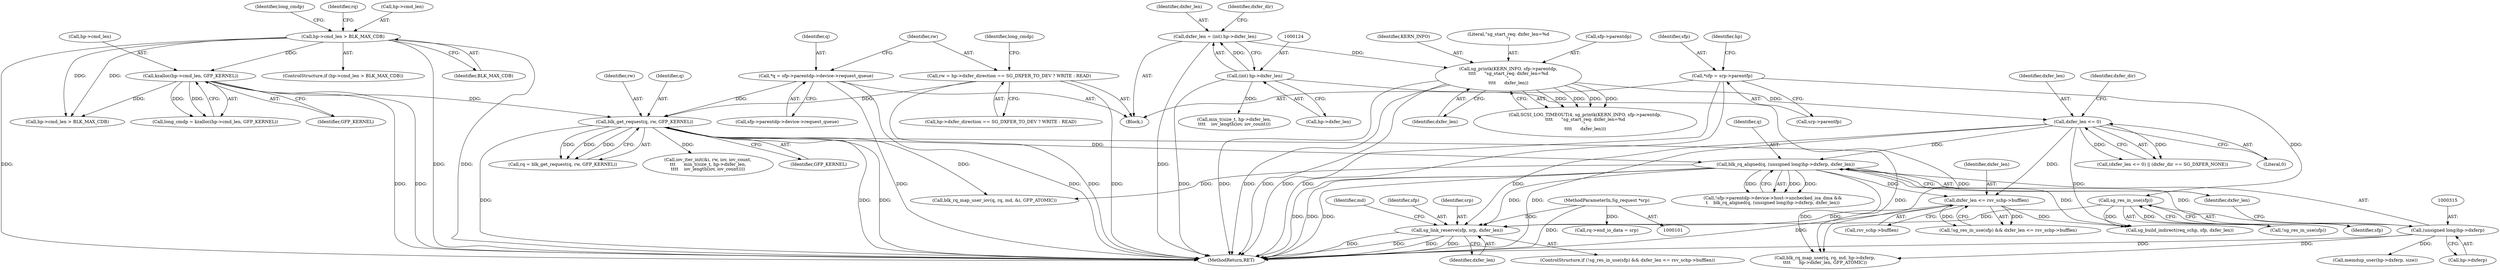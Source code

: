 digraph "0_linux_fdc81f45e9f57858da6351836507fbcf1b7583ee@pointer" {
"1000341" [label="(Call,sg_link_reserve(sfp, srp, dxfer_len))"];
"1000334" [label="(Call,sg_res_in_use(sfp))"];
"1000108" [label="(Call,*sfp = srp->parentfp)"];
"1000102" [label="(MethodParameterIn,Sg_request *srp)"];
"1000312" [label="(Call,blk_rq_aligned(q, (unsigned long)hp->dxferp, dxfer_len))"];
"1000212" [label="(Call,blk_get_request(q, rw, GFP_KERNEL))"];
"1000155" [label="(Call,*q = sfp->parentdp->device->request_queue)"];
"1000167" [label="(Call,rw = hp->dxfer_direction == SG_DXFER_TO_DEV ? WRITE : READ)"];
"1000199" [label="(Call,kzalloc(hp->cmd_len, GFP_KERNEL))"];
"1000191" [label="(Call,hp->cmd_len > BLK_MAX_CDB)"];
"1000314" [label="(Call,(unsigned long)hp->dxferp)"];
"1000277" [label="(Call,dxfer_len <= 0)"];
"1000183" [label="(Call,sg_printk(KERN_INFO, sfp->parentdp,\n\t\t\t\t      \"sg_start_req: dxfer_len=%d\n\",\n\t\t\t\t      dxfer_len))"];
"1000121" [label="(Call,dxfer_len = (int) hp->dxfer_len)"];
"1000123" [label="(Call,(int) hp->dxfer_len)"];
"1000336" [label="(Call,dxfer_len <= rsv_schp->bufflen)"];
"1000337" [label="(Identifier,dxfer_len)"];
"1000334" [label="(Call,sg_res_in_use(sfp))"];
"1000336" [label="(Call,dxfer_len <= rsv_schp->bufflen)"];
"1000157" [label="(Call,sfp->parentdp->device->request_queue)"];
"1000281" [label="(Identifier,dxfer_dir)"];
"1000344" [label="(Identifier,dxfer_len)"];
"1000228" [label="(Call,hp->cmd_len > BLK_MAX_CDB)"];
"1000195" [label="(Identifier,BLK_MAX_CDB)"];
"1000457" [label="(Call,blk_rq_map_user_iov(q, rq, md, &i, GFP_ATOMIC))"];
"1000200" [label="(Call,hp->cmd_len)"];
"1000314" [label="(Call,(unsigned long)hp->dxferp)"];
"1000110" [label="(Call,srp->parentfp)"];
"1000156" [label="(Identifier,q)"];
"1000108" [label="(Call,*sfp = srp->parentfp)"];
"1000115" [label="(Identifier,hp)"];
"1000168" [label="(Identifier,rw)"];
"1000316" [label="(Call,hp->dxferp)"];
"1000183" [label="(Call,sg_printk(KERN_INFO, sfp->parentdp,\n\t\t\t\t      \"sg_start_req: dxfer_len=%d\n\",\n\t\t\t\t      dxfer_len))"];
"1000155" [label="(Call,*q = sfp->parentdp->device->request_queue)"];
"1000123" [label="(Call,(int) hp->dxfer_len)"];
"1000319" [label="(Identifier,dxfer_len)"];
"1000203" [label="(Identifier,GFP_KERNEL)"];
"1000312" [label="(Call,blk_rq_aligned(q, (unsigned long)hp->dxferp, dxfer_len))"];
"1000359" [label="(Identifier,md)"];
"1000332" [label="(Call,!sg_res_in_use(sfp) && dxfer_len <= rsv_schp->bufflen)"];
"1000301" [label="(Call,!sfp->parentdp->device->host->unchecked_isa_dma &&\n\t    blk_rq_aligned(q, (unsigned long)hp->dxferp, dxfer_len))"];
"1000447" [label="(Call,min_t(size_t, hp->dxfer_len,\n\t\t\t\t    iov_length(iov, iov_count)))"];
"1000258" [label="(Call,rq->end_io_data = srp)"];
"1000192" [label="(Call,hp->cmd_len)"];
"1000349" [label="(Call,sg_build_indirect(req_schp, sfp, dxfer_len))"];
"1000469" [label="(Call,blk_rq_map_user(q, rq, md, hp->dxferp,\n\t\t\t\t      hp->dxfer_len, GFP_ATOMIC))"];
"1000169" [label="(Call,hp->dxfer_direction == SG_DXFER_TO_DEV ? WRITE : READ)"];
"1000331" [label="(ControlStructure,if (!sg_res_in_use(sfp) && dxfer_len <= rsv_schp->bufflen))"];
"1000185" [label="(Call,sfp->parentdp)"];
"1000198" [label="(Identifier,long_cmdp)"];
"1000197" [label="(Call,long_cmdp = kzalloc(hp->cmd_len, GFP_KERNEL))"];
"1000313" [label="(Identifier,q)"];
"1000211" [label="(Identifier,rq)"];
"1000342" [label="(Identifier,sfp)"];
"1000276" [label="(Call,(dxfer_len <= 0) || (dxfer_dir == SG_DXFER_NONE))"];
"1000104" [label="(Block,)"];
"1000184" [label="(Identifier,KERN_INFO)"];
"1000189" [label="(Identifier,dxfer_len)"];
"1000122" [label="(Identifier,dxfer_len)"];
"1000199" [label="(Call,kzalloc(hp->cmd_len, GFP_KERNEL))"];
"1000341" [label="(Call,sg_link_reserve(sfp, srp, dxfer_len))"];
"1000102" [label="(MethodParameterIn,Sg_request *srp)"];
"1000333" [label="(Call,!sg_res_in_use(sfp))"];
"1000125" [label="(Call,hp->dxfer_len)"];
"1000212" [label="(Call,blk_get_request(q, rw, GFP_KERNEL))"];
"1000214" [label="(Identifier,rw)"];
"1000167" [label="(Call,rw = hp->dxfer_direction == SG_DXFER_TO_DEV ? WRITE : READ)"];
"1000430" [label="(Call,memdup_user(hp->dxferp, size))"];
"1000191" [label="(Call,hp->cmd_len > BLK_MAX_CDB)"];
"1000179" [label="(Identifier,long_cmdp)"];
"1000278" [label="(Identifier,dxfer_len)"];
"1000188" [label="(Literal,\"sg_start_req: dxfer_len=%d\n\")"];
"1000277" [label="(Call,dxfer_len <= 0)"];
"1000279" [label="(Literal,0)"];
"1000507" [label="(MethodReturn,RET)"];
"1000130" [label="(Identifier,dxfer_dir)"];
"1000343" [label="(Identifier,srp)"];
"1000335" [label="(Identifier,sfp)"];
"1000181" [label="(Call,SCSI_LOG_TIMEOUT(4, sg_printk(KERN_INFO, sfp->parentdp,\n\t\t\t\t      \"sg_start_req: dxfer_len=%d\n\",\n\t\t\t\t      dxfer_len)))"];
"1000121" [label="(Call,dxfer_len = (int) hp->dxfer_len)"];
"1000338" [label="(Call,rsv_schp->bufflen)"];
"1000213" [label="(Identifier,q)"];
"1000109" [label="(Identifier,sfp)"];
"1000190" [label="(ControlStructure,if (hp->cmd_len > BLK_MAX_CDB))"];
"1000210" [label="(Call,rq = blk_get_request(q, rw, GFP_KERNEL))"];
"1000441" [label="(Call,iov_iter_init(&i, rw, iov, iov_count,\n\t\t\t      min_t(size_t, hp->dxfer_len,\n\t\t\t\t    iov_length(iov, iov_count))))"];
"1000215" [label="(Identifier,GFP_KERNEL)"];
"1000341" -> "1000331"  [label="AST: "];
"1000341" -> "1000344"  [label="CFG: "];
"1000342" -> "1000341"  [label="AST: "];
"1000343" -> "1000341"  [label="AST: "];
"1000344" -> "1000341"  [label="AST: "];
"1000359" -> "1000341"  [label="CFG: "];
"1000341" -> "1000507"  [label="DDG: "];
"1000341" -> "1000507"  [label="DDG: "];
"1000341" -> "1000507"  [label="DDG: "];
"1000341" -> "1000507"  [label="DDG: "];
"1000334" -> "1000341"  [label="DDG: "];
"1000102" -> "1000341"  [label="DDG: "];
"1000312" -> "1000341"  [label="DDG: "];
"1000277" -> "1000341"  [label="DDG: "];
"1000336" -> "1000341"  [label="DDG: "];
"1000334" -> "1000333"  [label="AST: "];
"1000334" -> "1000335"  [label="CFG: "];
"1000335" -> "1000334"  [label="AST: "];
"1000333" -> "1000334"  [label="CFG: "];
"1000334" -> "1000333"  [label="DDG: "];
"1000108" -> "1000334"  [label="DDG: "];
"1000334" -> "1000349"  [label="DDG: "];
"1000108" -> "1000104"  [label="AST: "];
"1000108" -> "1000110"  [label="CFG: "];
"1000109" -> "1000108"  [label="AST: "];
"1000110" -> "1000108"  [label="AST: "];
"1000115" -> "1000108"  [label="CFG: "];
"1000108" -> "1000507"  [label="DDG: "];
"1000108" -> "1000507"  [label="DDG: "];
"1000102" -> "1000101"  [label="AST: "];
"1000102" -> "1000507"  [label="DDG: "];
"1000102" -> "1000258"  [label="DDG: "];
"1000312" -> "1000301"  [label="AST: "];
"1000312" -> "1000319"  [label="CFG: "];
"1000313" -> "1000312"  [label="AST: "];
"1000314" -> "1000312"  [label="AST: "];
"1000319" -> "1000312"  [label="AST: "];
"1000301" -> "1000312"  [label="CFG: "];
"1000312" -> "1000507"  [label="DDG: "];
"1000312" -> "1000507"  [label="DDG: "];
"1000312" -> "1000507"  [label="DDG: "];
"1000312" -> "1000301"  [label="DDG: "];
"1000312" -> "1000301"  [label="DDG: "];
"1000312" -> "1000301"  [label="DDG: "];
"1000212" -> "1000312"  [label="DDG: "];
"1000314" -> "1000312"  [label="DDG: "];
"1000277" -> "1000312"  [label="DDG: "];
"1000312" -> "1000336"  [label="DDG: "];
"1000312" -> "1000349"  [label="DDG: "];
"1000312" -> "1000457"  [label="DDG: "];
"1000312" -> "1000469"  [label="DDG: "];
"1000212" -> "1000210"  [label="AST: "];
"1000212" -> "1000215"  [label="CFG: "];
"1000213" -> "1000212"  [label="AST: "];
"1000214" -> "1000212"  [label="AST: "];
"1000215" -> "1000212"  [label="AST: "];
"1000210" -> "1000212"  [label="CFG: "];
"1000212" -> "1000507"  [label="DDG: "];
"1000212" -> "1000507"  [label="DDG: "];
"1000212" -> "1000507"  [label="DDG: "];
"1000212" -> "1000210"  [label="DDG: "];
"1000212" -> "1000210"  [label="DDG: "];
"1000212" -> "1000210"  [label="DDG: "];
"1000155" -> "1000212"  [label="DDG: "];
"1000167" -> "1000212"  [label="DDG: "];
"1000199" -> "1000212"  [label="DDG: "];
"1000212" -> "1000441"  [label="DDG: "];
"1000212" -> "1000457"  [label="DDG: "];
"1000212" -> "1000469"  [label="DDG: "];
"1000155" -> "1000104"  [label="AST: "];
"1000155" -> "1000157"  [label="CFG: "];
"1000156" -> "1000155"  [label="AST: "];
"1000157" -> "1000155"  [label="AST: "];
"1000168" -> "1000155"  [label="CFG: "];
"1000155" -> "1000507"  [label="DDG: "];
"1000155" -> "1000507"  [label="DDG: "];
"1000167" -> "1000104"  [label="AST: "];
"1000167" -> "1000169"  [label="CFG: "];
"1000168" -> "1000167"  [label="AST: "];
"1000169" -> "1000167"  [label="AST: "];
"1000179" -> "1000167"  [label="CFG: "];
"1000167" -> "1000507"  [label="DDG: "];
"1000167" -> "1000507"  [label="DDG: "];
"1000199" -> "1000197"  [label="AST: "];
"1000199" -> "1000203"  [label="CFG: "];
"1000200" -> "1000199"  [label="AST: "];
"1000203" -> "1000199"  [label="AST: "];
"1000197" -> "1000199"  [label="CFG: "];
"1000199" -> "1000507"  [label="DDG: "];
"1000199" -> "1000507"  [label="DDG: "];
"1000199" -> "1000197"  [label="DDG: "];
"1000199" -> "1000197"  [label="DDG: "];
"1000191" -> "1000199"  [label="DDG: "];
"1000199" -> "1000228"  [label="DDG: "];
"1000191" -> "1000190"  [label="AST: "];
"1000191" -> "1000195"  [label="CFG: "];
"1000192" -> "1000191"  [label="AST: "];
"1000195" -> "1000191"  [label="AST: "];
"1000198" -> "1000191"  [label="CFG: "];
"1000211" -> "1000191"  [label="CFG: "];
"1000191" -> "1000507"  [label="DDG: "];
"1000191" -> "1000507"  [label="DDG: "];
"1000191" -> "1000507"  [label="DDG: "];
"1000191" -> "1000228"  [label="DDG: "];
"1000191" -> "1000228"  [label="DDG: "];
"1000314" -> "1000316"  [label="CFG: "];
"1000315" -> "1000314"  [label="AST: "];
"1000316" -> "1000314"  [label="AST: "];
"1000319" -> "1000314"  [label="CFG: "];
"1000314" -> "1000507"  [label="DDG: "];
"1000314" -> "1000430"  [label="DDG: "];
"1000314" -> "1000469"  [label="DDG: "];
"1000277" -> "1000276"  [label="AST: "];
"1000277" -> "1000279"  [label="CFG: "];
"1000278" -> "1000277"  [label="AST: "];
"1000279" -> "1000277"  [label="AST: "];
"1000281" -> "1000277"  [label="CFG: "];
"1000276" -> "1000277"  [label="CFG: "];
"1000277" -> "1000507"  [label="DDG: "];
"1000277" -> "1000276"  [label="DDG: "];
"1000277" -> "1000276"  [label="DDG: "];
"1000183" -> "1000277"  [label="DDG: "];
"1000277" -> "1000336"  [label="DDG: "];
"1000277" -> "1000349"  [label="DDG: "];
"1000183" -> "1000181"  [label="AST: "];
"1000183" -> "1000189"  [label="CFG: "];
"1000184" -> "1000183"  [label="AST: "];
"1000185" -> "1000183"  [label="AST: "];
"1000188" -> "1000183"  [label="AST: "];
"1000189" -> "1000183"  [label="AST: "];
"1000181" -> "1000183"  [label="CFG: "];
"1000183" -> "1000507"  [label="DDG: "];
"1000183" -> "1000507"  [label="DDG: "];
"1000183" -> "1000507"  [label="DDG: "];
"1000183" -> "1000181"  [label="DDG: "];
"1000183" -> "1000181"  [label="DDG: "];
"1000183" -> "1000181"  [label="DDG: "];
"1000183" -> "1000181"  [label="DDG: "];
"1000121" -> "1000183"  [label="DDG: "];
"1000121" -> "1000104"  [label="AST: "];
"1000121" -> "1000123"  [label="CFG: "];
"1000122" -> "1000121"  [label="AST: "];
"1000123" -> "1000121"  [label="AST: "];
"1000130" -> "1000121"  [label="CFG: "];
"1000121" -> "1000507"  [label="DDG: "];
"1000123" -> "1000121"  [label="DDG: "];
"1000123" -> "1000125"  [label="CFG: "];
"1000124" -> "1000123"  [label="AST: "];
"1000125" -> "1000123"  [label="AST: "];
"1000123" -> "1000507"  [label="DDG: "];
"1000123" -> "1000447"  [label="DDG: "];
"1000123" -> "1000469"  [label="DDG: "];
"1000336" -> "1000332"  [label="AST: "];
"1000336" -> "1000338"  [label="CFG: "];
"1000337" -> "1000336"  [label="AST: "];
"1000338" -> "1000336"  [label="AST: "];
"1000332" -> "1000336"  [label="CFG: "];
"1000336" -> "1000507"  [label="DDG: "];
"1000336" -> "1000332"  [label="DDG: "];
"1000336" -> "1000332"  [label="DDG: "];
"1000336" -> "1000349"  [label="DDG: "];
}
